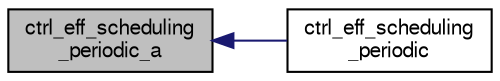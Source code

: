 digraph "ctrl_eff_scheduling_periodic_a"
{
  edge [fontname="FreeSans",fontsize="10",labelfontname="FreeSans",labelfontsize="10"];
  node [fontname="FreeSans",fontsize="10",shape=record];
  rankdir="LR";
  Node1 [label="ctrl_eff_scheduling\l_periodic_a",height=0.2,width=0.4,color="black", fillcolor="grey75", style="filled", fontcolor="black"];
  Node1 -> Node2 [dir="back",color="midnightblue",fontsize="10",style="solid",fontname="FreeSans"];
  Node2 [label="ctrl_eff_scheduling\l_periodic",height=0.2,width=0.4,color="black", fillcolor="white", style="filled",URL="$ctrl__effectiveness__scheduling_8h.html#a80dcca086fcbf5ef61bfe9d420b5ae10",tooltip="Periodic function that interpolates between gain sets depending on the scheduling variable..."];
}
